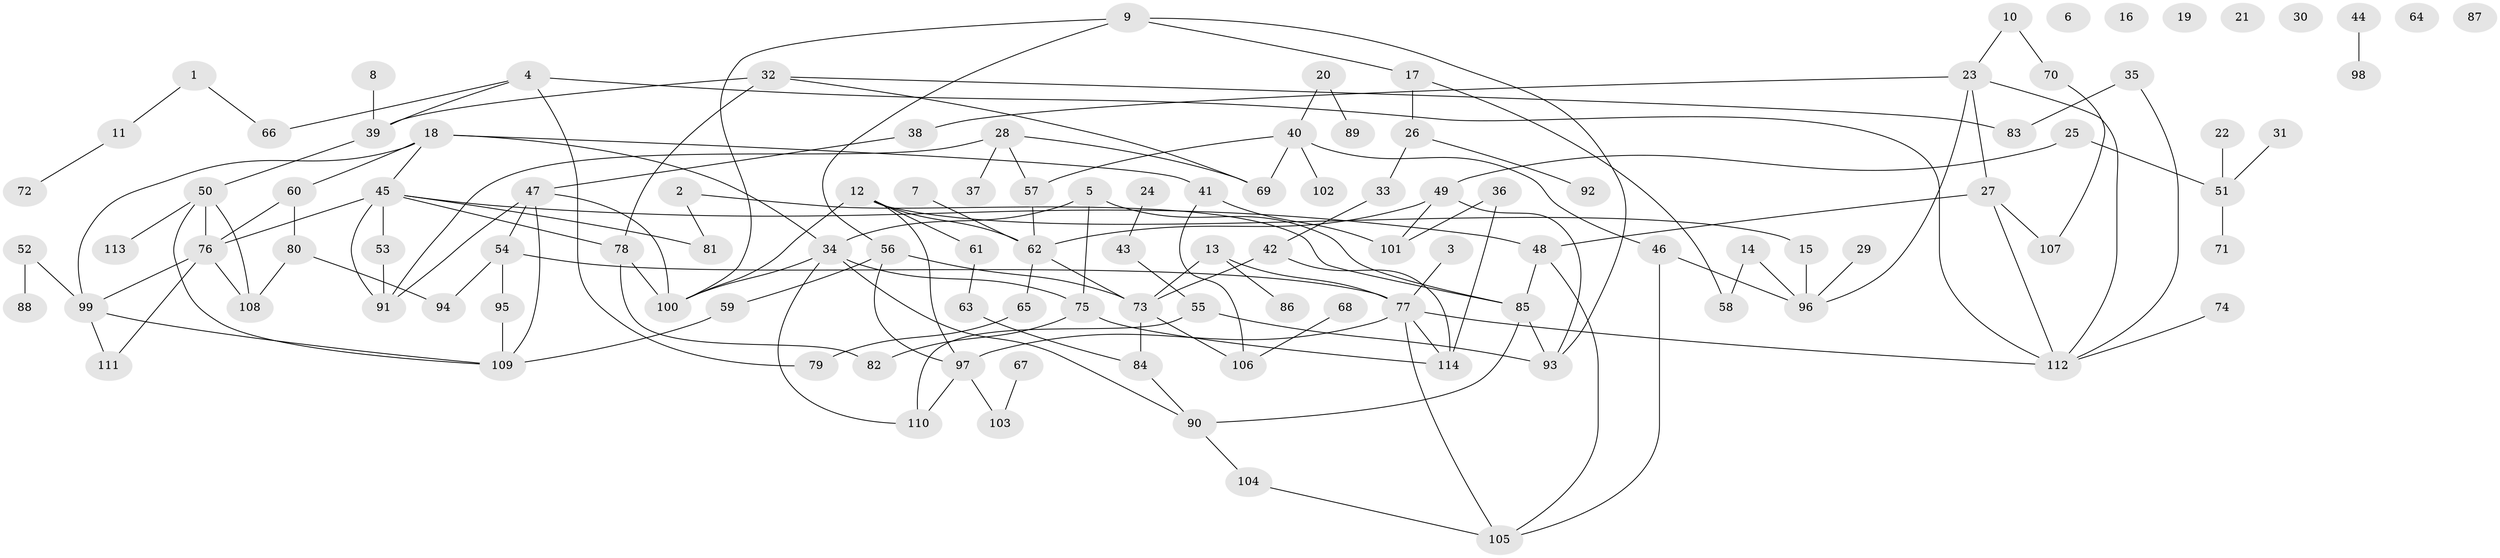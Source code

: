 // coarse degree distribution, {2: 0.1836734693877551, 9: 0.02040816326530612, 4: 0.16326530612244897, 5: 0.061224489795918366, 12: 0.02040816326530612, 7: 0.061224489795918366, 3: 0.20408163265306123, 6: 0.04081632653061224, 1: 0.20408163265306123, 8: 0.02040816326530612, 11: 0.02040816326530612}
// Generated by graph-tools (version 1.1) at 2025/48/03/04/25 22:48:14]
// undirected, 114 vertices, 156 edges
graph export_dot {
  node [color=gray90,style=filled];
  1;
  2;
  3;
  4;
  5;
  6;
  7;
  8;
  9;
  10;
  11;
  12;
  13;
  14;
  15;
  16;
  17;
  18;
  19;
  20;
  21;
  22;
  23;
  24;
  25;
  26;
  27;
  28;
  29;
  30;
  31;
  32;
  33;
  34;
  35;
  36;
  37;
  38;
  39;
  40;
  41;
  42;
  43;
  44;
  45;
  46;
  47;
  48;
  49;
  50;
  51;
  52;
  53;
  54;
  55;
  56;
  57;
  58;
  59;
  60;
  61;
  62;
  63;
  64;
  65;
  66;
  67;
  68;
  69;
  70;
  71;
  72;
  73;
  74;
  75;
  76;
  77;
  78;
  79;
  80;
  81;
  82;
  83;
  84;
  85;
  86;
  87;
  88;
  89;
  90;
  91;
  92;
  93;
  94;
  95;
  96;
  97;
  98;
  99;
  100;
  101;
  102;
  103;
  104;
  105;
  106;
  107;
  108;
  109;
  110;
  111;
  112;
  113;
  114;
  1 -- 11;
  1 -- 66;
  2 -- 81;
  2 -- 85;
  3 -- 77;
  4 -- 39;
  4 -- 66;
  4 -- 79;
  4 -- 112;
  5 -- 34;
  5 -- 75;
  5 -- 85;
  7 -- 62;
  8 -- 39;
  9 -- 17;
  9 -- 56;
  9 -- 93;
  9 -- 100;
  10 -- 23;
  10 -- 70;
  11 -- 72;
  12 -- 15;
  12 -- 61;
  12 -- 62;
  12 -- 97;
  12 -- 100;
  13 -- 73;
  13 -- 77;
  13 -- 86;
  14 -- 58;
  14 -- 96;
  15 -- 96;
  17 -- 26;
  17 -- 58;
  18 -- 34;
  18 -- 41;
  18 -- 45;
  18 -- 60;
  18 -- 99;
  20 -- 40;
  20 -- 89;
  22 -- 51;
  23 -- 27;
  23 -- 38;
  23 -- 96;
  23 -- 112;
  24 -- 43;
  25 -- 49;
  25 -- 51;
  26 -- 33;
  26 -- 92;
  27 -- 48;
  27 -- 107;
  27 -- 112;
  28 -- 37;
  28 -- 57;
  28 -- 69;
  28 -- 91;
  29 -- 96;
  31 -- 51;
  32 -- 39;
  32 -- 69;
  32 -- 78;
  32 -- 83;
  33 -- 42;
  34 -- 75;
  34 -- 90;
  34 -- 100;
  34 -- 110;
  35 -- 83;
  35 -- 112;
  36 -- 101;
  36 -- 114;
  38 -- 47;
  39 -- 50;
  40 -- 46;
  40 -- 57;
  40 -- 69;
  40 -- 102;
  41 -- 101;
  41 -- 106;
  42 -- 73;
  42 -- 114;
  43 -- 55;
  44 -- 98;
  45 -- 48;
  45 -- 53;
  45 -- 76;
  45 -- 78;
  45 -- 81;
  45 -- 91;
  46 -- 96;
  46 -- 105;
  47 -- 54;
  47 -- 91;
  47 -- 100;
  47 -- 109;
  48 -- 85;
  48 -- 105;
  49 -- 62;
  49 -- 93;
  49 -- 101;
  50 -- 76;
  50 -- 108;
  50 -- 109;
  50 -- 113;
  51 -- 71;
  52 -- 88;
  52 -- 99;
  53 -- 91;
  54 -- 77;
  54 -- 94;
  54 -- 95;
  55 -- 93;
  55 -- 110;
  56 -- 59;
  56 -- 73;
  56 -- 97;
  57 -- 62;
  59 -- 109;
  60 -- 76;
  60 -- 80;
  61 -- 63;
  62 -- 65;
  62 -- 73;
  63 -- 84;
  65 -- 79;
  67 -- 103;
  68 -- 106;
  70 -- 107;
  73 -- 84;
  73 -- 106;
  74 -- 112;
  75 -- 82;
  75 -- 114;
  76 -- 99;
  76 -- 108;
  76 -- 111;
  77 -- 97;
  77 -- 105;
  77 -- 112;
  77 -- 114;
  78 -- 82;
  78 -- 100;
  80 -- 94;
  80 -- 108;
  84 -- 90;
  85 -- 90;
  85 -- 93;
  90 -- 104;
  95 -- 109;
  97 -- 103;
  97 -- 110;
  99 -- 109;
  99 -- 111;
  104 -- 105;
}
